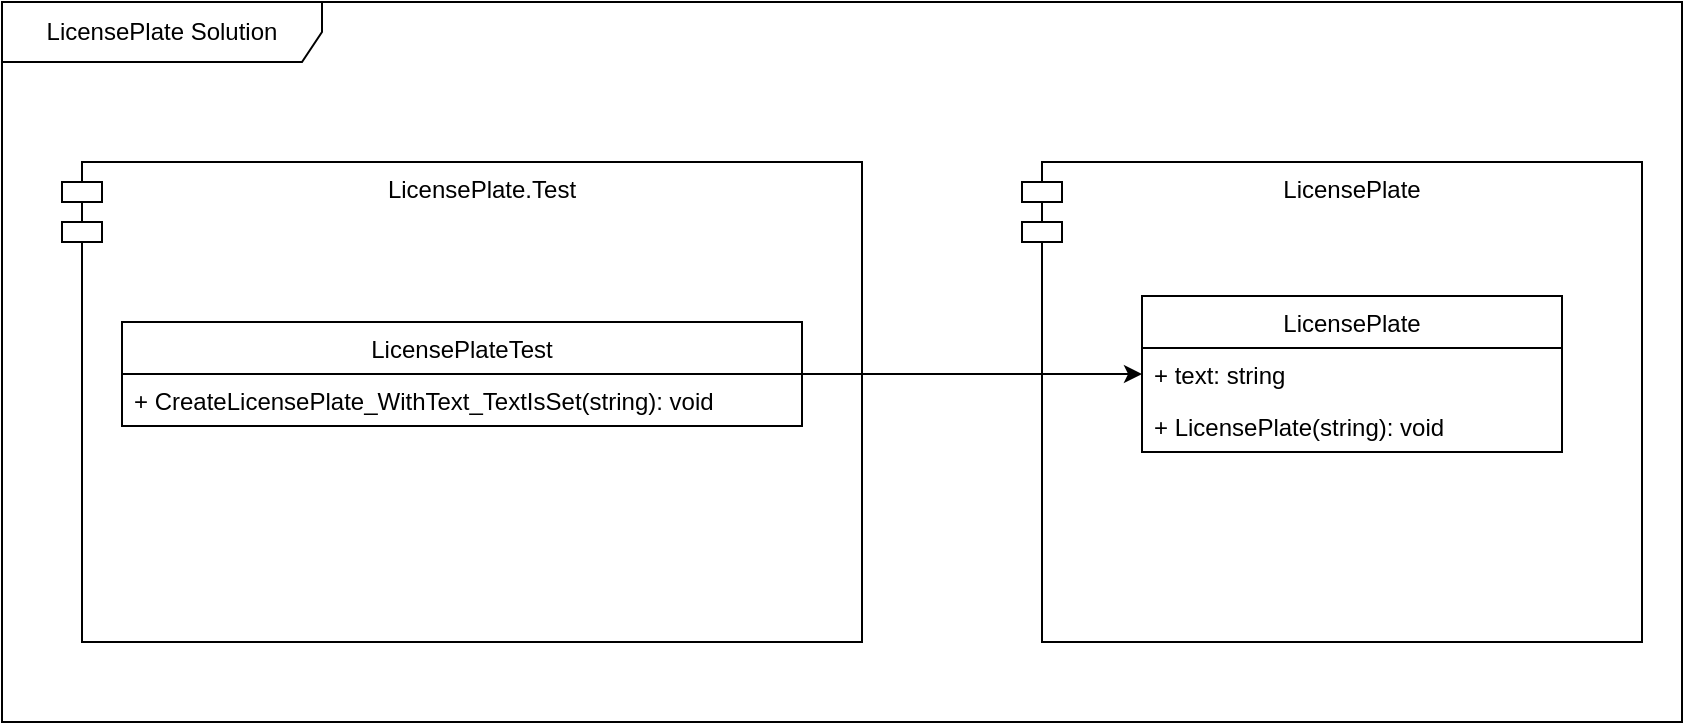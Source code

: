 <mxfile version="14.6.8" type="device"><diagram id="mmcxLe85cceFPQrI2nJ0" name="Page-1"><mxGraphModel dx="2253" dy="898" grid="1" gridSize="10" guides="1" tooltips="1" connect="1" arrows="1" fold="1" page="1" pageScale="1" pageWidth="827" pageHeight="1169" math="0" shadow="0"><root><mxCell id="0"/><mxCell id="1" parent="0"/><mxCell id="XRj3wARKii40o3lp88F_-10" value="LicensePlate.Test" style="shape=module;align=left;spacingLeft=20;align=center;verticalAlign=top;" vertex="1" parent="1"><mxGeometry x="-10" y="360" width="400" height="240" as="geometry"/></mxCell><mxCell id="XRj3wARKii40o3lp88F_-9" value="LicensePlate" style="shape=module;align=left;spacingLeft=20;align=center;verticalAlign=top;" vertex="1" parent="1"><mxGeometry x="470" y="360" width="310" height="240" as="geometry"/></mxCell><mxCell id="XRj3wARKii40o3lp88F_-1" value="LicensePlate" style="swimlane;fontStyle=0;childLayout=stackLayout;horizontal=1;startSize=26;fillColor=none;horizontalStack=0;resizeParent=1;resizeParentMax=0;resizeLast=0;collapsible=1;marginBottom=0;" vertex="1" parent="1"><mxGeometry x="530" y="427" width="210" height="78" as="geometry"/></mxCell><mxCell id="XRj3wARKii40o3lp88F_-2" value="+ text: string" style="text;strokeColor=none;fillColor=none;align=left;verticalAlign=top;spacingLeft=4;spacingRight=4;overflow=hidden;rotatable=0;points=[[0,0.5],[1,0.5]];portConstraint=eastwest;" vertex="1" parent="XRj3wARKii40o3lp88F_-1"><mxGeometry y="26" width="210" height="26" as="geometry"/></mxCell><mxCell id="XRj3wARKii40o3lp88F_-3" value="+ LicensePlate(string): void" style="text;strokeColor=none;fillColor=none;align=left;verticalAlign=top;spacingLeft=4;spacingRight=4;overflow=hidden;rotatable=0;points=[[0,0.5],[1,0.5]];portConstraint=eastwest;" vertex="1" parent="XRj3wARKii40o3lp88F_-1"><mxGeometry y="52" width="210" height="26" as="geometry"/></mxCell><mxCell id="XRj3wARKii40o3lp88F_-8" style="edgeStyle=orthogonalEdgeStyle;rounded=0;orthogonalLoop=1;jettySize=auto;html=1;" edge="1" parent="1" source="XRj3wARKii40o3lp88F_-5" target="XRj3wARKii40o3lp88F_-2"><mxGeometry relative="1" as="geometry"/></mxCell><mxCell id="XRj3wARKii40o3lp88F_-5" value="LicensePlateTest" style="swimlane;fontStyle=0;childLayout=stackLayout;horizontal=1;startSize=26;fillColor=none;horizontalStack=0;resizeParent=1;resizeParentMax=0;resizeLast=0;collapsible=1;marginBottom=0;" vertex="1" parent="1"><mxGeometry x="20" y="440" width="340" height="52" as="geometry"/></mxCell><mxCell id="XRj3wARKii40o3lp88F_-7" value="+ CreateLicensePlate_WithText_TextIsSet(string): void" style="text;strokeColor=none;fillColor=none;align=left;verticalAlign=top;spacingLeft=4;spacingRight=4;overflow=hidden;rotatable=0;points=[[0,0.5],[1,0.5]];portConstraint=eastwest;" vertex="1" parent="XRj3wARKii40o3lp88F_-5"><mxGeometry y="26" width="340" height="26" as="geometry"/></mxCell><mxCell id="XRj3wARKii40o3lp88F_-11" value="LicensePlate Solution" style="shape=umlFrame;whiteSpace=wrap;html=1;width=160;height=30;" vertex="1" parent="1"><mxGeometry x="-40" y="280" width="840" height="360" as="geometry"/></mxCell></root></mxGraphModel></diagram></mxfile>